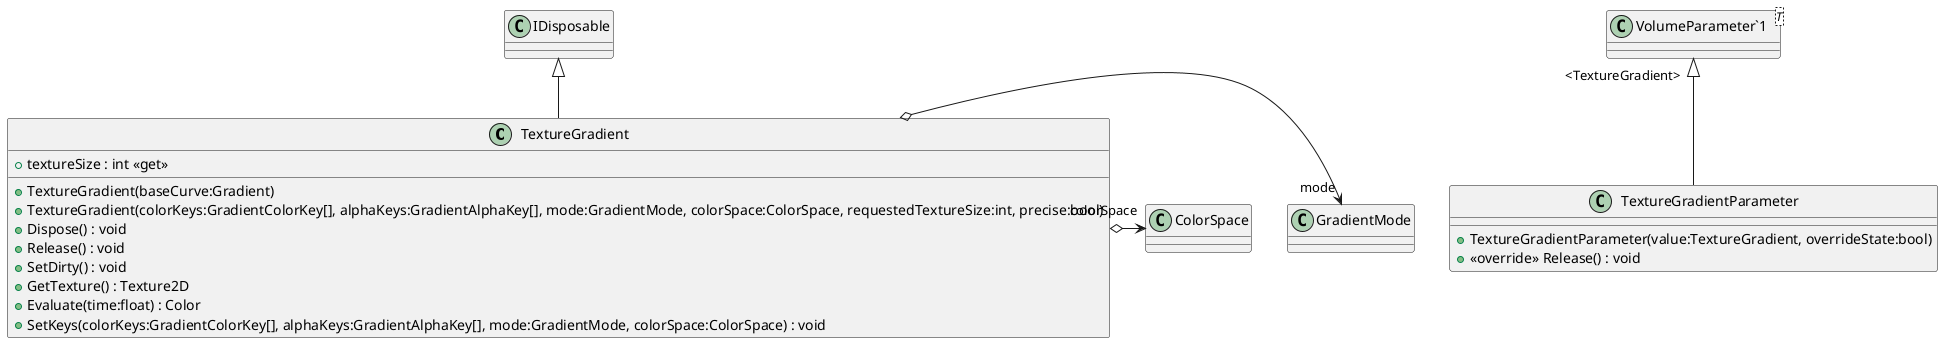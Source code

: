 @startuml
class TextureGradient {
    + textureSize : int <<get>>
    + TextureGradient(baseCurve:Gradient)
    + TextureGradient(colorKeys:GradientColorKey[], alphaKeys:GradientAlphaKey[], mode:GradientMode, colorSpace:ColorSpace, requestedTextureSize:int, precise:bool)
    + Dispose() : void
    + Release() : void
    + SetDirty() : void
    + GetTexture() : Texture2D
    + Evaluate(time:float) : Color
    + SetKeys(colorKeys:GradientColorKey[], alphaKeys:GradientAlphaKey[], mode:GradientMode, colorSpace:ColorSpace) : void
}
class TextureGradientParameter {
    + TextureGradientParameter(value:TextureGradient, overrideState:bool)
    + <<override>> Release() : void
}
class "VolumeParameter`1"<T> {
}
IDisposable <|-- TextureGradient
TextureGradient o-> "mode" GradientMode
TextureGradient o-> "colorSpace" ColorSpace
"VolumeParameter`1" "<TextureGradient>" <|-- TextureGradientParameter
@enduml
